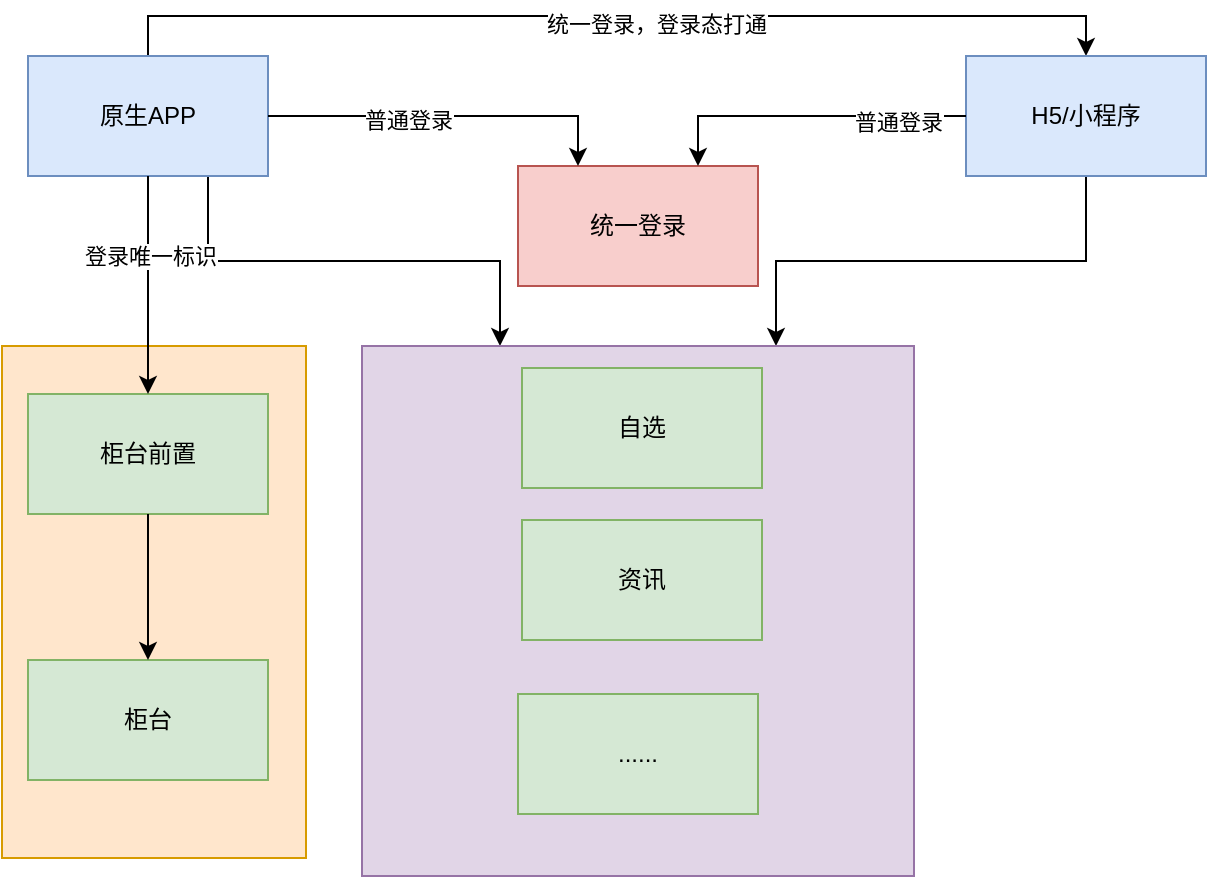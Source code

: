 <mxfile version="14.7.6" type="github">
  <diagram id="X9E-beKe1SduU7O__Zo1" name="Page-1">
    <mxGraphModel dx="1422" dy="762" grid="0" gridSize="10" guides="1" tooltips="1" connect="1" arrows="1" fold="1" page="0" pageScale="1" pageWidth="827" pageHeight="1169" math="0" shadow="0">
      <root>
        <mxCell id="0" />
        <mxCell id="1" parent="0" />
        <mxCell id="JChcGqBiLUxeW3eqoY_Q-27" style="edgeStyle=orthogonalEdgeStyle;rounded=0;orthogonalLoop=1;jettySize=auto;html=1;exitX=0.5;exitY=0;exitDx=0;exitDy=0;entryX=0.5;entryY=0;entryDx=0;entryDy=0;" edge="1" parent="1" source="JChcGqBiLUxeW3eqoY_Q-3" target="JChcGqBiLUxeW3eqoY_Q-4">
          <mxGeometry relative="1" as="geometry" />
        </mxCell>
        <mxCell id="JChcGqBiLUxeW3eqoY_Q-28" value="统一登录，登录态打通" style="edgeLabel;html=1;align=center;verticalAlign=middle;resizable=0;points=[];" vertex="1" connectable="0" parent="JChcGqBiLUxeW3eqoY_Q-27">
          <mxGeometry x="0.077" y="-4" relative="1" as="geometry">
            <mxPoint as="offset" />
          </mxGeometry>
        </mxCell>
        <mxCell id="JChcGqBiLUxeW3eqoY_Q-32" style="edgeStyle=orthogonalEdgeStyle;rounded=0;orthogonalLoop=1;jettySize=auto;html=1;exitX=0.75;exitY=1;exitDx=0;exitDy=0;entryX=0.25;entryY=0;entryDx=0;entryDy=0;" edge="1" parent="1" source="JChcGqBiLUxeW3eqoY_Q-3" target="JChcGqBiLUxeW3eqoY_Q-17">
          <mxGeometry relative="1" as="geometry" />
        </mxCell>
        <mxCell id="JChcGqBiLUxeW3eqoY_Q-3" value="原生APP" style="rounded=0;whiteSpace=wrap;html=1;fillColor=#dae8fc;strokeColor=#6c8ebf;" vertex="1" parent="1">
          <mxGeometry x="381" y="139" width="120" height="60" as="geometry" />
        </mxCell>
        <mxCell id="JChcGqBiLUxeW3eqoY_Q-31" style="edgeStyle=orthogonalEdgeStyle;rounded=0;orthogonalLoop=1;jettySize=auto;html=1;exitX=0.5;exitY=1;exitDx=0;exitDy=0;entryX=0.75;entryY=0;entryDx=0;entryDy=0;" edge="1" parent="1" source="JChcGqBiLUxeW3eqoY_Q-4" target="JChcGqBiLUxeW3eqoY_Q-17">
          <mxGeometry relative="1" as="geometry" />
        </mxCell>
        <mxCell id="JChcGqBiLUxeW3eqoY_Q-4" value="H5/小程序" style="rounded=0;whiteSpace=wrap;html=1;fillColor=#dae8fc;strokeColor=#6c8ebf;" vertex="1" parent="1">
          <mxGeometry x="850" y="139" width="120" height="60" as="geometry" />
        </mxCell>
        <mxCell id="JChcGqBiLUxeW3eqoY_Q-16" value="" style="rounded=0;whiteSpace=wrap;html=1;fillColor=#ffe6cc;strokeColor=#d79b00;" vertex="1" parent="1">
          <mxGeometry x="368" y="284" width="152" height="256" as="geometry" />
        </mxCell>
        <mxCell id="JChcGqBiLUxeW3eqoY_Q-1" value="柜台前置" style="rounded=0;whiteSpace=wrap;html=1;fillColor=#d5e8d4;strokeColor=#82b366;" vertex="1" parent="1">
          <mxGeometry x="381" y="308" width="120" height="60" as="geometry" />
        </mxCell>
        <mxCell id="JChcGqBiLUxeW3eqoY_Q-2" value="柜台" style="rounded=0;whiteSpace=wrap;html=1;fillColor=#d5e8d4;strokeColor=#82b366;" vertex="1" parent="1">
          <mxGeometry x="381" y="441" width="120" height="60" as="geometry" />
        </mxCell>
        <mxCell id="JChcGqBiLUxeW3eqoY_Q-12" style="edgeStyle=orthogonalEdgeStyle;rounded=0;orthogonalLoop=1;jettySize=auto;html=1;exitX=0.5;exitY=1;exitDx=0;exitDy=0;" edge="1" parent="1" source="JChcGqBiLUxeW3eqoY_Q-3" target="JChcGqBiLUxeW3eqoY_Q-1">
          <mxGeometry relative="1" as="geometry" />
        </mxCell>
        <mxCell id="JChcGqBiLUxeW3eqoY_Q-14" value="登录唯一标识" style="edgeLabel;html=1;align=center;verticalAlign=middle;resizable=0;points=[];" vertex="1" connectable="0" parent="JChcGqBiLUxeW3eqoY_Q-12">
          <mxGeometry x="-0.266" y="1" relative="1" as="geometry">
            <mxPoint as="offset" />
          </mxGeometry>
        </mxCell>
        <mxCell id="JChcGqBiLUxeW3eqoY_Q-15" style="edgeStyle=orthogonalEdgeStyle;rounded=0;orthogonalLoop=1;jettySize=auto;html=1;exitX=0.5;exitY=1;exitDx=0;exitDy=0;" edge="1" parent="1" source="JChcGqBiLUxeW3eqoY_Q-1" target="JChcGqBiLUxeW3eqoY_Q-2">
          <mxGeometry relative="1" as="geometry" />
        </mxCell>
        <mxCell id="JChcGqBiLUxeW3eqoY_Q-17" value="" style="rounded=0;whiteSpace=wrap;html=1;fillColor=#e1d5e7;strokeColor=#9673a6;" vertex="1" parent="1">
          <mxGeometry x="548" y="284" width="276" height="265" as="geometry" />
        </mxCell>
        <mxCell id="JChcGqBiLUxeW3eqoY_Q-7" value="自选" style="rounded=0;whiteSpace=wrap;html=1;fillColor=#d5e8d4;strokeColor=#82b366;" vertex="1" parent="1">
          <mxGeometry x="628" y="295" width="120" height="60" as="geometry" />
        </mxCell>
        <mxCell id="JChcGqBiLUxeW3eqoY_Q-8" value="统一登录" style="rounded=0;whiteSpace=wrap;html=1;fillColor=#f8cecc;strokeColor=#b85450;" vertex="1" parent="1">
          <mxGeometry x="626" y="194" width="120" height="60" as="geometry" />
        </mxCell>
        <mxCell id="JChcGqBiLUxeW3eqoY_Q-19" style="edgeStyle=orthogonalEdgeStyle;rounded=0;orthogonalLoop=1;jettySize=auto;html=1;exitX=0;exitY=0.5;exitDx=0;exitDy=0;entryX=0.75;entryY=0;entryDx=0;entryDy=0;" edge="1" parent="1" source="JChcGqBiLUxeW3eqoY_Q-4" target="JChcGqBiLUxeW3eqoY_Q-8">
          <mxGeometry relative="1" as="geometry" />
        </mxCell>
        <mxCell id="JChcGqBiLUxeW3eqoY_Q-21" value="普通登录" style="edgeLabel;html=1;align=center;verticalAlign=middle;resizable=0;points=[];" vertex="1" connectable="0" parent="JChcGqBiLUxeW3eqoY_Q-19">
          <mxGeometry x="-0.563" y="3" relative="1" as="geometry">
            <mxPoint as="offset" />
          </mxGeometry>
        </mxCell>
        <mxCell id="JChcGqBiLUxeW3eqoY_Q-25" style="edgeStyle=orthogonalEdgeStyle;rounded=0;orthogonalLoop=1;jettySize=auto;html=1;exitX=1;exitY=0.5;exitDx=0;exitDy=0;entryX=0.25;entryY=0;entryDx=0;entryDy=0;" edge="1" parent="1" source="JChcGqBiLUxeW3eqoY_Q-3" target="JChcGqBiLUxeW3eqoY_Q-8">
          <mxGeometry relative="1" as="geometry" />
        </mxCell>
        <mxCell id="JChcGqBiLUxeW3eqoY_Q-26" value="普通登录" style="edgeLabel;html=1;align=center;verticalAlign=middle;resizable=0;points=[];" vertex="1" connectable="0" parent="JChcGqBiLUxeW3eqoY_Q-25">
          <mxGeometry x="-0.227" y="-2" relative="1" as="geometry">
            <mxPoint as="offset" />
          </mxGeometry>
        </mxCell>
        <mxCell id="JChcGqBiLUxeW3eqoY_Q-33" value="资讯" style="rounded=0;whiteSpace=wrap;html=1;fillColor=#d5e8d4;strokeColor=#82b366;" vertex="1" parent="1">
          <mxGeometry x="628" y="371" width="120" height="60" as="geometry" />
        </mxCell>
        <mxCell id="JChcGqBiLUxeW3eqoY_Q-34" value="......" style="rounded=0;whiteSpace=wrap;html=1;fillColor=#d5e8d4;strokeColor=#82b366;" vertex="1" parent="1">
          <mxGeometry x="626" y="458" width="120" height="60" as="geometry" />
        </mxCell>
      </root>
    </mxGraphModel>
  </diagram>
</mxfile>
